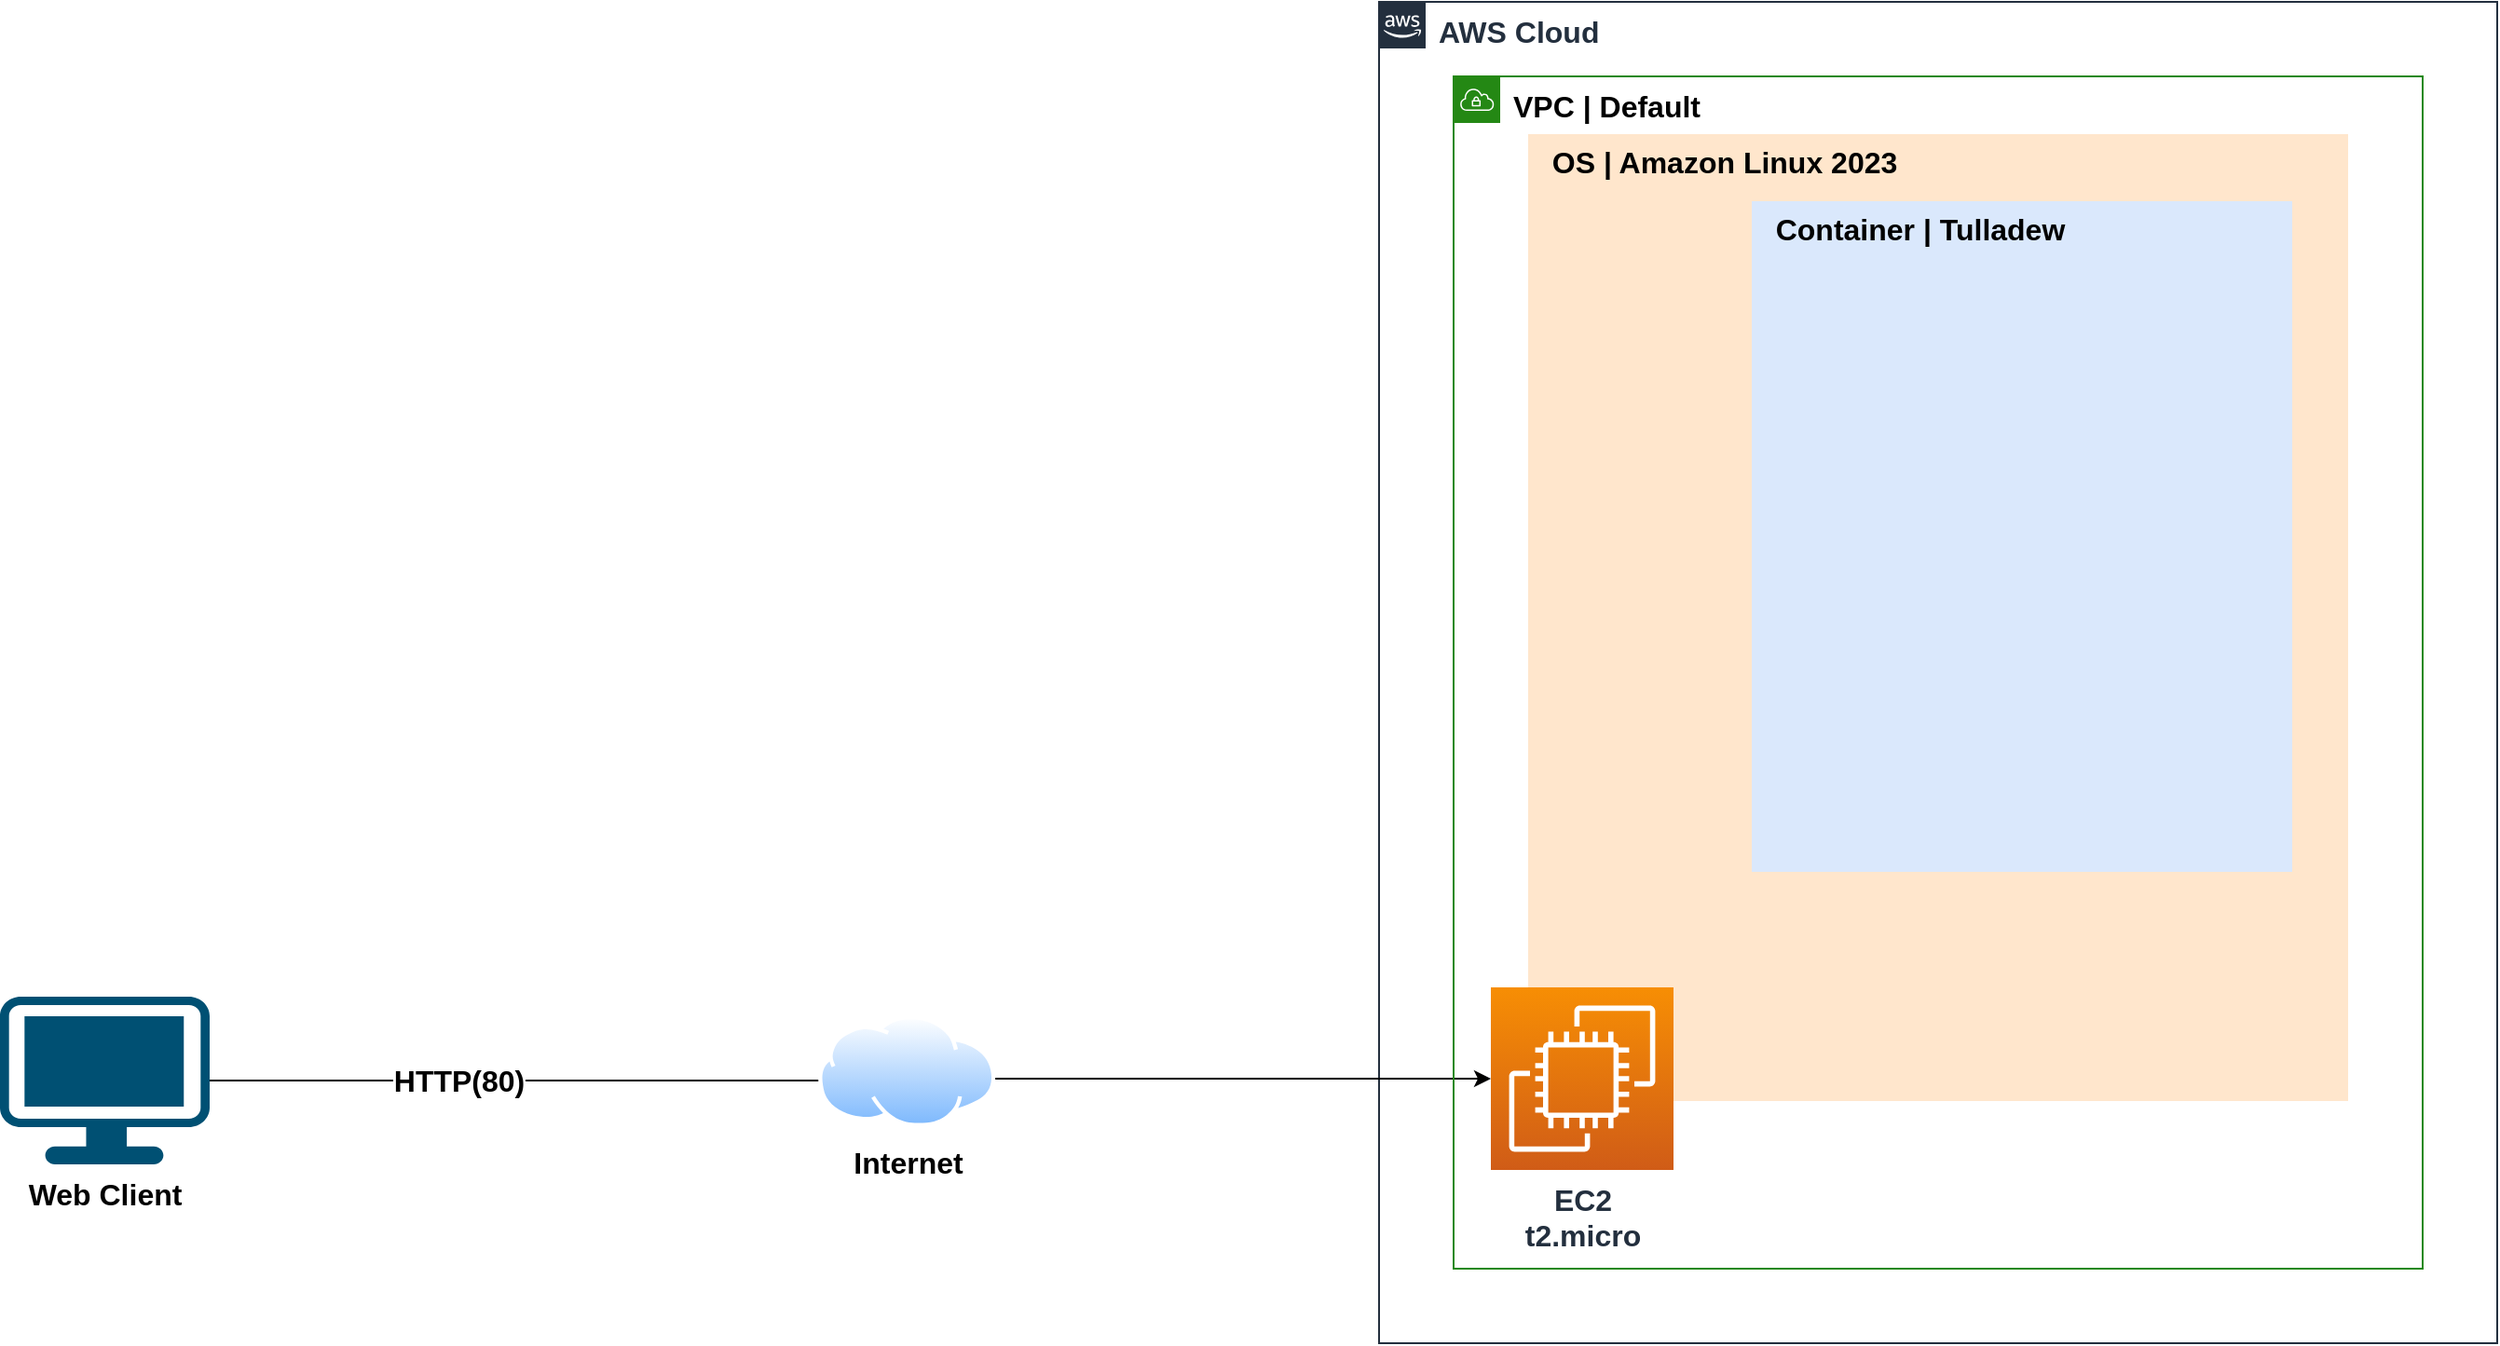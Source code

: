 <mxfile version="21.2.8" type="device">
  <diagram name="Page-1" id="OQUiwlIiWm2KO4b9-ayl">
    <mxGraphModel dx="1371" dy="1093" grid="1" gridSize="10" guides="1" tooltips="1" connect="1" arrows="1" fold="1" page="1" pageScale="1" pageWidth="1700" pageHeight="1100" math="0" shadow="0">
      <root>
        <mxCell id="0" />
        <mxCell id="1" parent="0" />
        <mxCell id="gtwFFqV-s7tiyz6SdFuN-1" value="&lt;b&gt;&lt;font style=&quot;font-size: 16px;&quot;&gt;AWS Cloud&lt;/font&gt;&lt;/b&gt;" style="points=[[0,0],[0.25,0],[0.5,0],[0.75,0],[1,0],[1,0.25],[1,0.5],[1,0.75],[1,1],[0.75,1],[0.5,1],[0.25,1],[0,1],[0,0.75],[0,0.5],[0,0.25]];outlineConnect=0;gradientColor=none;html=1;whiteSpace=wrap;fontSize=12;fontStyle=0;container=0;pointerEvents=0;collapsible=0;recursiveResize=0;shape=mxgraph.aws4.group;grIcon=mxgraph.aws4.group_aws_cloud_alt;strokeColor=#232F3E;fillColor=none;verticalAlign=top;align=left;spacingLeft=30;fontColor=#232F3E;dashed=0;" parent="1" vertex="1">
          <mxGeometry x="985" y="130" width="600" height="720" as="geometry" />
        </mxCell>
        <mxCell id="gtwFFqV-s7tiyz6SdFuN-16" style="edgeStyle=orthogonalEdgeStyle;rounded=0;orthogonalLoop=1;jettySize=auto;html=1;" parent="1" source="gtwFFqV-s7tiyz6SdFuN-15" target="gtwFFqV-s7tiyz6SdFuN-2" edge="1">
          <mxGeometry relative="1" as="geometry" />
        </mxCell>
        <mxCell id="gtwFFqV-s7tiyz6SdFuN-19" value="&lt;b&gt;&lt;font style=&quot;font-size: 16px;&quot;&gt;HTTP(80)&lt;/font&gt;&lt;/b&gt;" style="edgeLabel;html=1;align=center;verticalAlign=middle;resizable=0;points=[];" parent="gtwFFqV-s7tiyz6SdFuN-16" vertex="1" connectable="0">
          <mxGeometry x="-0.566" y="-3" relative="1" as="geometry">
            <mxPoint x="-16" y="-3" as="offset" />
          </mxGeometry>
        </mxCell>
        <mxCell id="gtwFFqV-s7tiyz6SdFuN-15" value="&lt;b&gt;&lt;font style=&quot;font-size: 16px;&quot;&gt;Web Client&lt;/font&gt;&lt;/b&gt;" style="points=[[0.03,0.03,0],[0.5,0,0],[0.97,0.03,0],[1,0.4,0],[0.97,0.745,0],[0.5,1,0],[0.03,0.745,0],[0,0.4,0]];verticalLabelPosition=bottom;sketch=0;html=1;verticalAlign=top;aspect=fixed;align=center;pointerEvents=1;shape=mxgraph.cisco19.workstation;fillColor=#005073;strokeColor=none;" parent="1" vertex="1">
          <mxGeometry x="245" y="664" width="112.5" height="90" as="geometry" />
        </mxCell>
        <mxCell id="3CbsANjCS7P56Y_JCAjE-2" value="&lt;b&gt;&lt;font style=&quot;font-size: 16px;&quot;&gt;Internet&lt;/font&gt;&lt;/b&gt;" style="image;aspect=fixed;perimeter=ellipsePerimeter;html=1;align=center;shadow=0;dashed=0;spacingTop=3;image=img/lib/active_directory/internet_cloud.svg;" parent="1" vertex="1">
          <mxGeometry x="684" y="674" width="95.24" height="60" as="geometry" />
        </mxCell>
        <mxCell id="gtwFFqV-s7tiyz6SdFuN-6" value="&lt;b&gt;&lt;font color=&quot;#000000&quot; style=&quot;font-size: 16px;&quot;&gt;VPC | Default&lt;/font&gt;&lt;/b&gt;" style="points=[[0,0],[0.25,0],[0.5,0],[0.75,0],[1,0],[1,0.25],[1,0.5],[1,0.75],[1,1],[0.75,1],[0.5,1],[0.25,1],[0,1],[0,0.75],[0,0.5],[0,0.25]];outlineConnect=0;gradientColor=none;html=1;whiteSpace=wrap;fontSize=12;fontStyle=0;container=0;pointerEvents=0;collapsible=0;recursiveResize=0;shape=mxgraph.aws4.group;grIcon=mxgraph.aws4.group_vpc;strokeColor=#248814;fillColor=none;verticalAlign=top;align=left;spacingLeft=30;fontColor=#AAB7B8;dashed=0;" parent="1" vertex="1">
          <mxGeometry x="1025" y="170" width="520" height="640" as="geometry" />
        </mxCell>
        <mxCell id="gtwFFqV-s7tiyz6SdFuN-5" value="" style="rounded=0;whiteSpace=wrap;html=1;fillColor=#ffe6cc;strokeColor=none;" parent="1" vertex="1">
          <mxGeometry x="1065" y="201" width="440" height="519" as="geometry" />
        </mxCell>
        <mxCell id="gtwFFqV-s7tiyz6SdFuN-2" value="&lt;b style=&quot;font-size: 16px;&quot;&gt;EC2&lt;br&gt;t2.micro&lt;br&gt;&lt;/b&gt;" style="sketch=0;points=[[0,0,0],[0.25,0,0],[0.5,0,0],[0.75,0,0],[1,0,0],[0,1,0],[0.25,1,0],[0.5,1,0],[0.75,1,0],[1,1,0],[0,0.25,0],[0,0.5,0],[0,0.75,0],[1,0.25,0],[1,0.5,0],[1,0.75,0]];outlineConnect=0;fontColor=#232F3E;gradientColor=#F78E04;gradientDirection=north;fillColor=#D05C17;strokeColor=#ffffff;dashed=0;verticalLabelPosition=bottom;verticalAlign=top;align=center;html=1;fontSize=12;fontStyle=0;aspect=fixed;shape=mxgraph.aws4.resourceIcon;resIcon=mxgraph.aws4.ec2;" parent="1" vertex="1">
          <mxGeometry x="1045" y="659" width="98" height="98" as="geometry" />
        </mxCell>
        <mxCell id="LT1Oh6bRNO6kaMcQur1p-2" value="&lt;b&gt;&lt;font style=&quot;font-size: 16px;&quot;&gt;OS | Amazon Linux 2023&lt;/font&gt;&lt;/b&gt;" style="text;html=1;align=center;verticalAlign=middle;resizable=0;points=[];autosize=1;strokeColor=none;fillColor=none;" parent="1" vertex="1">
          <mxGeometry x="1065" y="201" width="210" height="30" as="geometry" />
        </mxCell>
        <mxCell id="gtwFFqV-s7tiyz6SdFuN-12" value="" style="whiteSpace=wrap;html=1;fillColor=#dae8fc;strokeColor=none;" parent="1" vertex="1">
          <mxGeometry x="1185" y="237" width="290" height="360" as="geometry" />
        </mxCell>
        <mxCell id="gtwFFqV-s7tiyz6SdFuN-11" value="" style="shape=image;verticalLabelPosition=bottom;labelBackgroundColor=default;verticalAlign=top;aspect=fixed;imageAspect=0;image=https://www.docker.com/wp-content/uploads/2022/03/vertical-logo-monochromatic.png;" parent="1" vertex="1">
          <mxGeometry x="1159" y="549" width="153.07" height="131" as="geometry" />
        </mxCell>
        <mxCell id="YZTlMnjweyQQ1HB5Xe5--1" value="" style="shape=image;verticalLabelPosition=bottom;labelBackgroundColor=default;verticalAlign=top;aspect=fixed;imageAspect=0;image=https://cdn.iconscout.com/icon/free/png-256/free-flask-51-285137.png?f=webp&amp;w=256;" parent="1" vertex="1">
          <mxGeometry x="1190.25" y="399" width="120" height="120" as="geometry" />
        </mxCell>
        <mxCell id="YZTlMnjweyQQ1HB5Xe5--2" value="" style="shape=image;verticalLabelPosition=bottom;labelBackgroundColor=default;verticalAlign=top;aspect=fixed;imageAspect=0;image=https://www.ntuclearninghub.com/documents/51786/4216795/Python-Symbol.png/369e410e-a90f-f887-c2dc-61f7ef761476?t=1679043970578;" parent="1" vertex="1">
          <mxGeometry x="1288.29" y="394" width="230.15" height="129.46" as="geometry" />
        </mxCell>
        <mxCell id="3CbsANjCS7P56Y_JCAjE-1" value="" style="shape=image;verticalLabelPosition=bottom;labelBackgroundColor=default;verticalAlign=top;aspect=fixed;imageAspect=0;image=https://cdn.icon-icons.com/icons2/2699/PNG/512/gunicorn_logo_icon_170045.png;" parent="1" vertex="1">
          <mxGeometry x="1190" y="260" width="280" height="140" as="geometry" />
        </mxCell>
        <mxCell id="HyAyMmHqII_x1L_GJuFU-1" value="&lt;b&gt;&lt;font style=&quot;font-size: 16px;&quot;&gt;Container | Tulladew&lt;/font&gt;&lt;/b&gt;" style="text;html=1;align=center;verticalAlign=middle;resizable=0;points=[];autosize=1;strokeColor=none;fillColor=none;" parent="1" vertex="1">
          <mxGeometry x="1185" y="237" width="180" height="30" as="geometry" />
        </mxCell>
      </root>
    </mxGraphModel>
  </diagram>
</mxfile>
